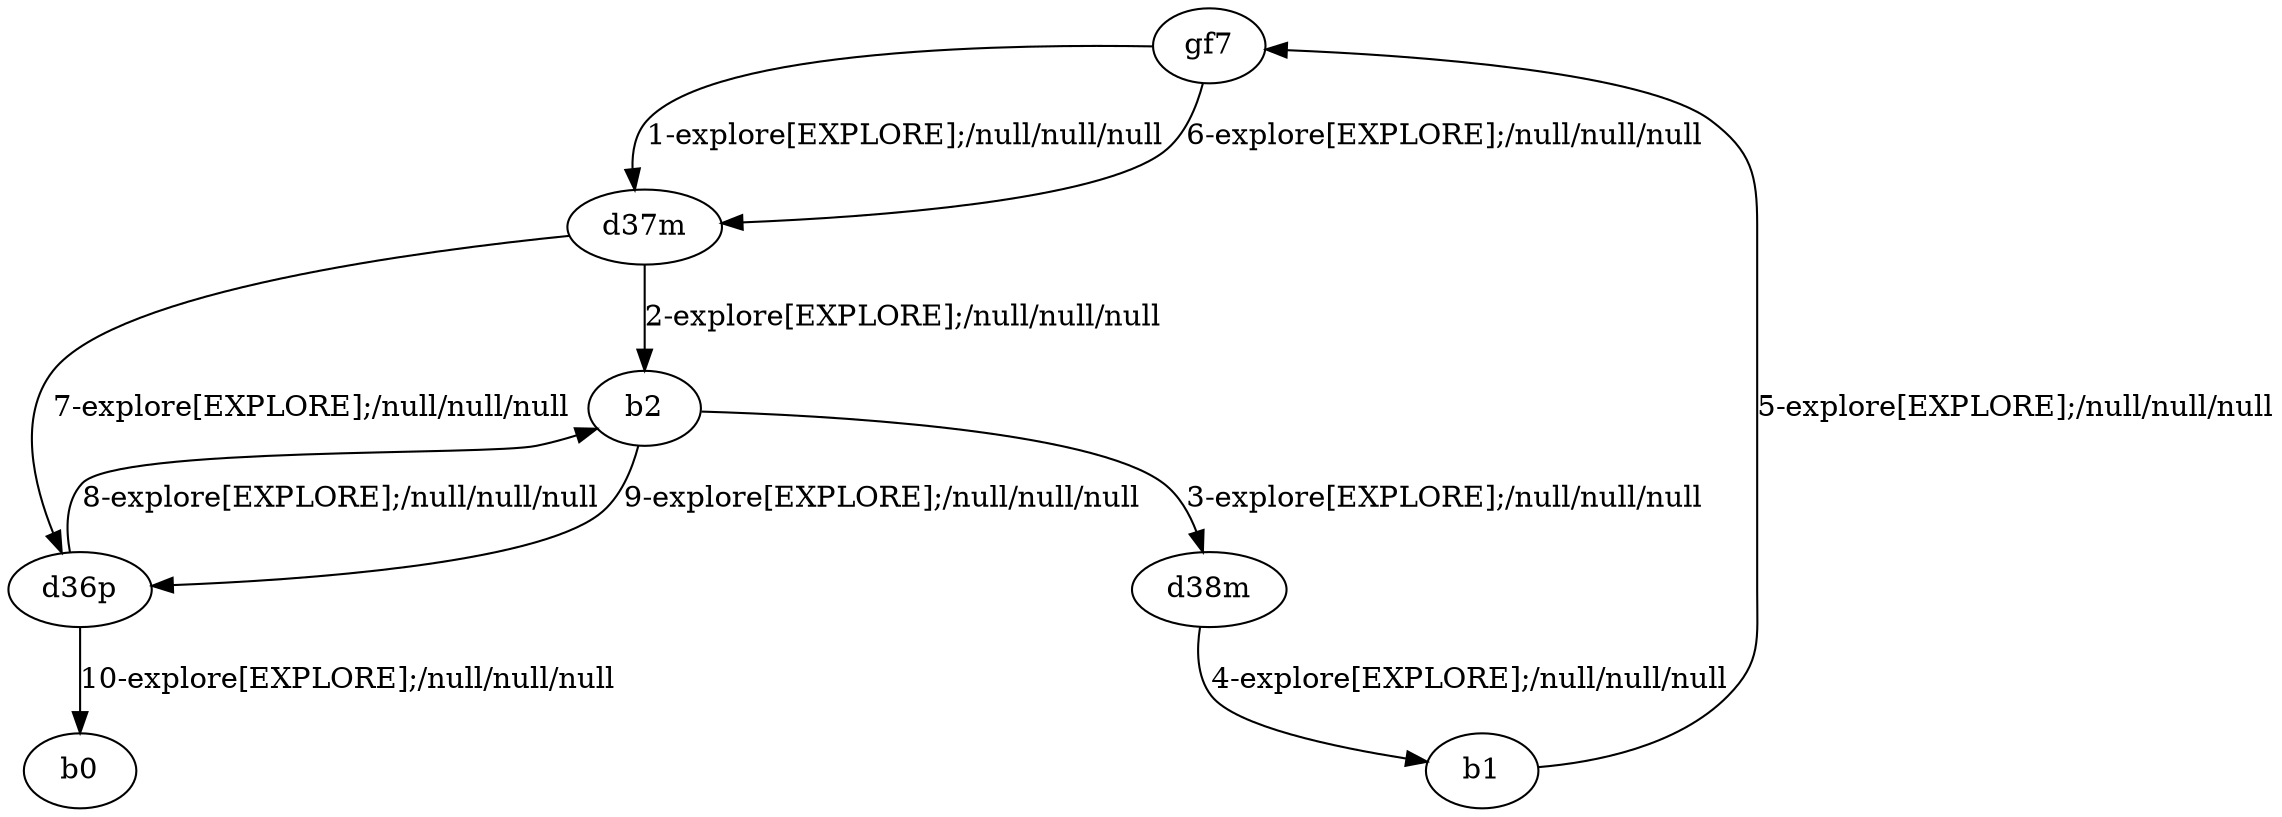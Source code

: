 # Total number of goals covered by this test: 1
# d37m --> d36p

digraph g {
"gf7" -> "d37m" [label = "1-explore[EXPLORE];/null/null/null"];
"d37m" -> "b2" [label = "2-explore[EXPLORE];/null/null/null"];
"b2" -> "d38m" [label = "3-explore[EXPLORE];/null/null/null"];
"d38m" -> "b1" [label = "4-explore[EXPLORE];/null/null/null"];
"b1" -> "gf7" [label = "5-explore[EXPLORE];/null/null/null"];
"gf7" -> "d37m" [label = "6-explore[EXPLORE];/null/null/null"];
"d37m" -> "d36p" [label = "7-explore[EXPLORE];/null/null/null"];
"d36p" -> "b2" [label = "8-explore[EXPLORE];/null/null/null"];
"b2" -> "d36p" [label = "9-explore[EXPLORE];/null/null/null"];
"d36p" -> "b0" [label = "10-explore[EXPLORE];/null/null/null"];
}
